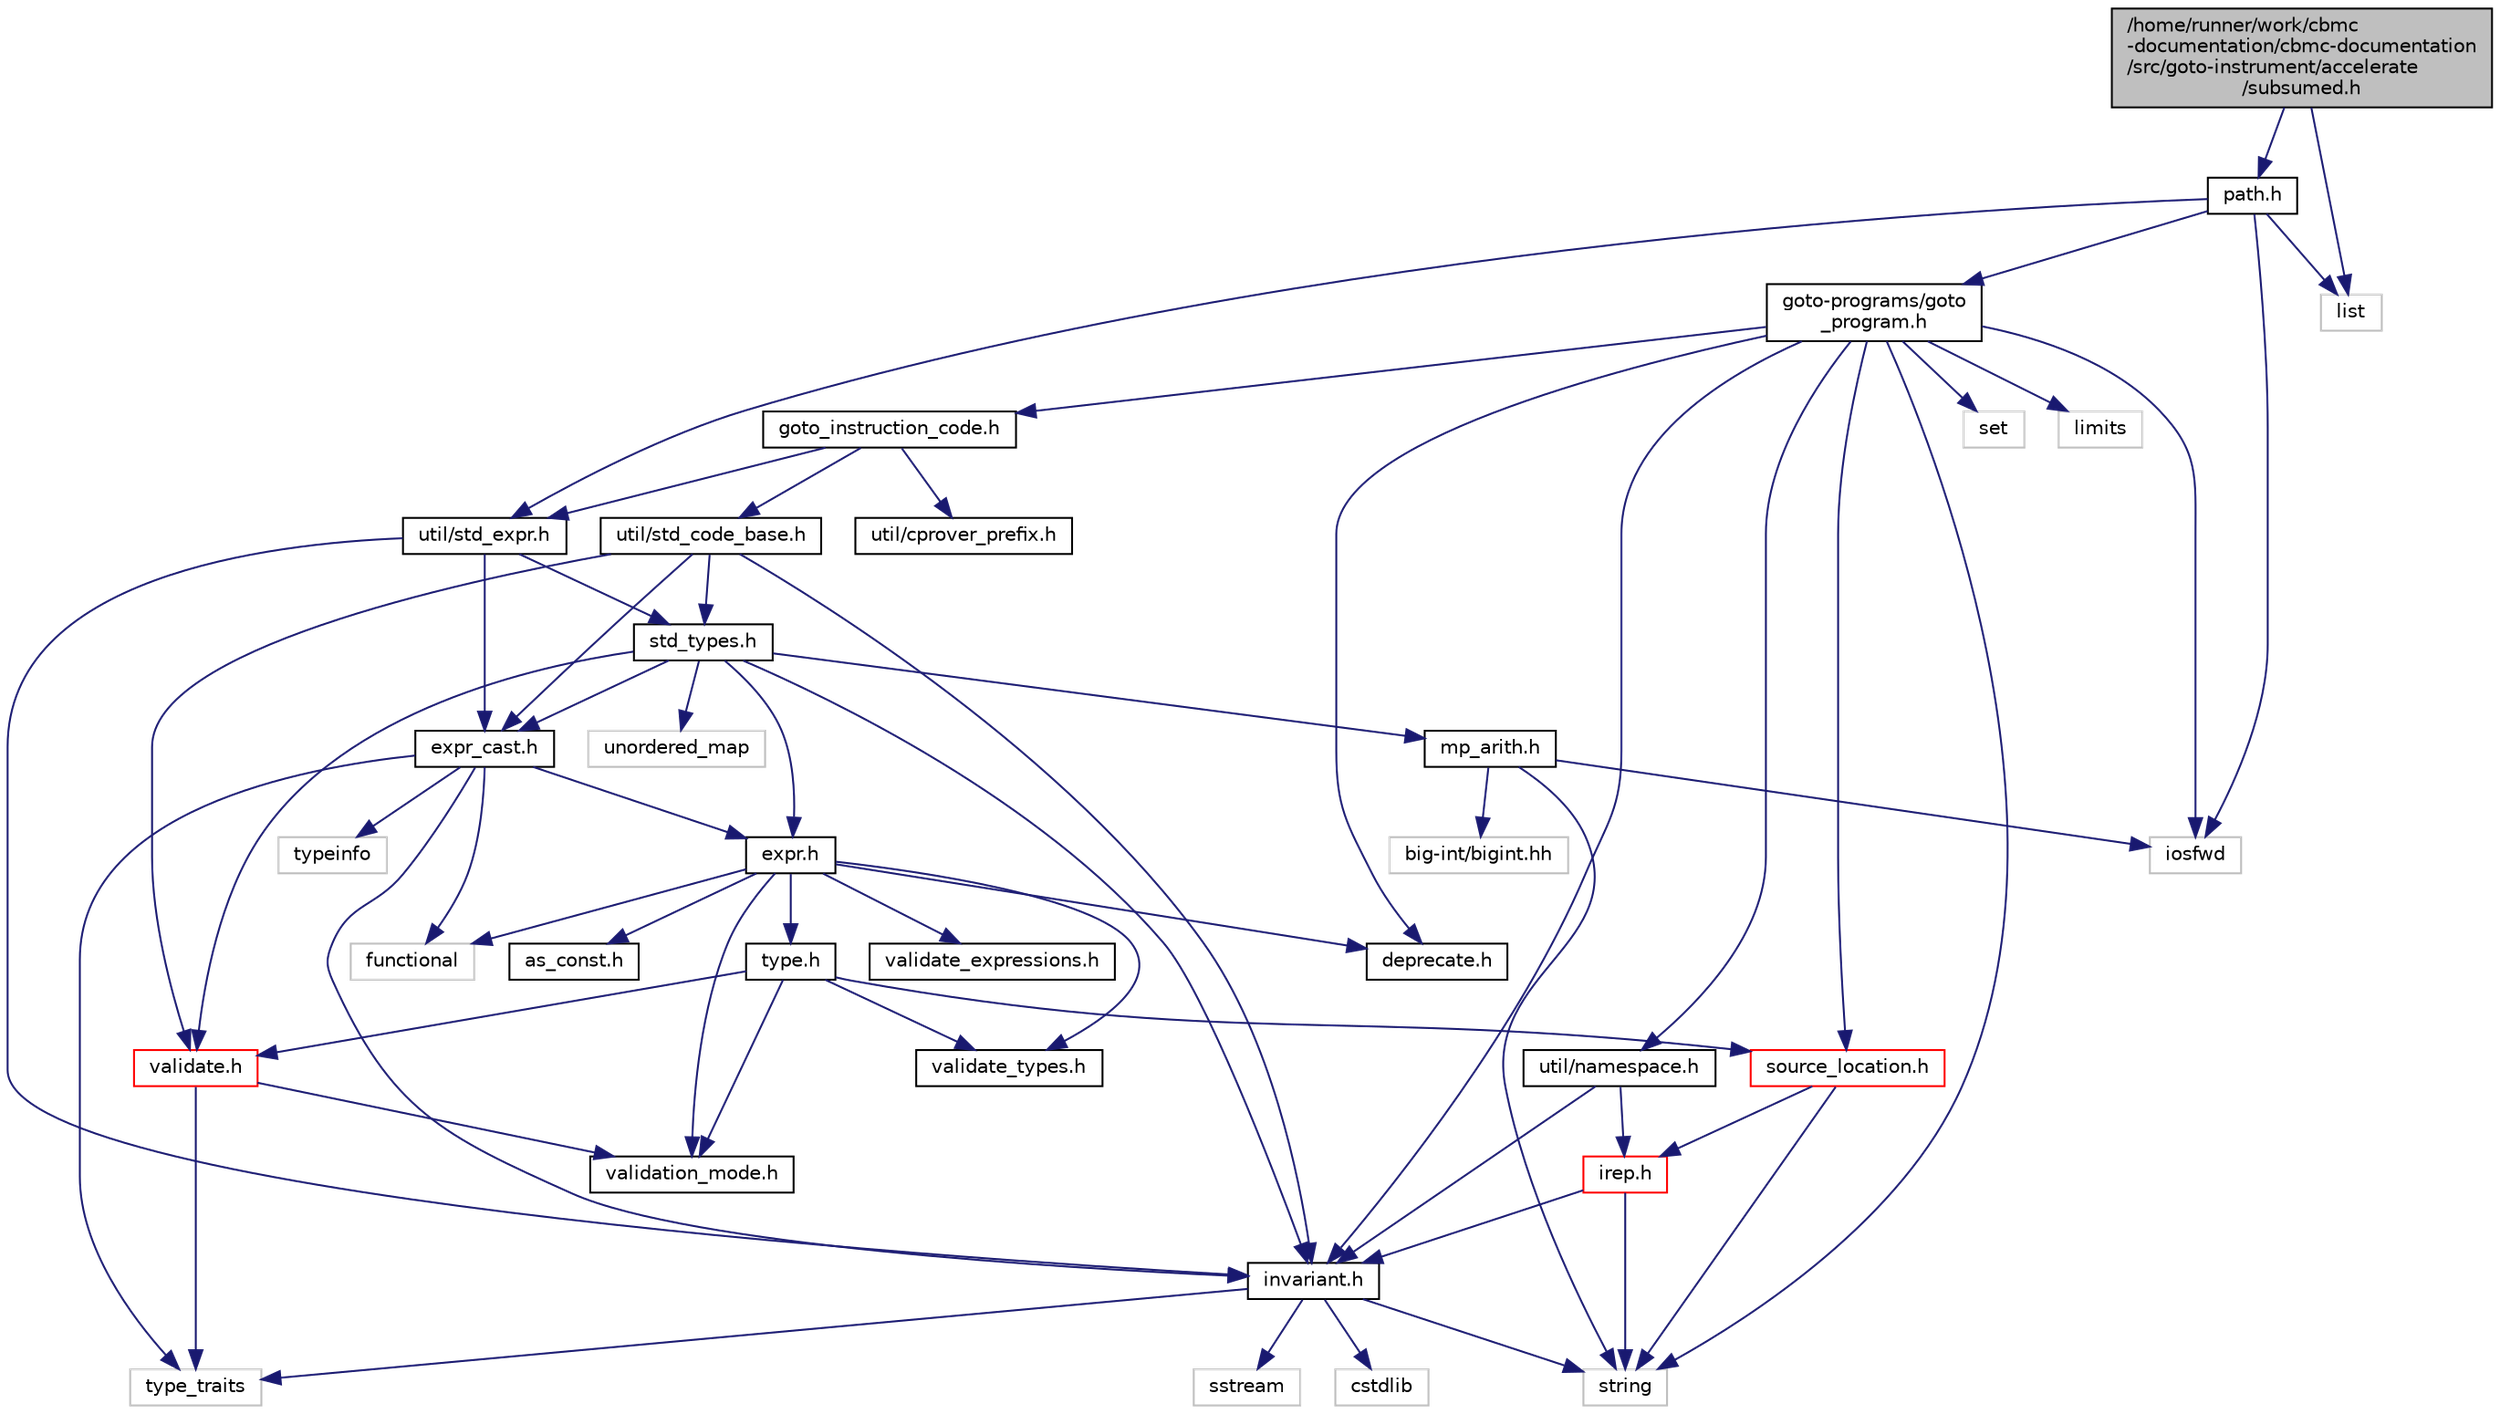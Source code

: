 digraph "/home/runner/work/cbmc-documentation/cbmc-documentation/src/goto-instrument/accelerate/subsumed.h"
{
 // LATEX_PDF_SIZE
  bgcolor="transparent";
  edge [fontname="Helvetica",fontsize="10",labelfontname="Helvetica",labelfontsize="10"];
  node [fontname="Helvetica",fontsize="10",shape=record];
  Node1 [label="/home/runner/work/cbmc\l-documentation/cbmc-documentation\l/src/goto-instrument/accelerate\l/subsumed.h",height=0.2,width=0.4,color="black", fillcolor="grey75", style="filled", fontcolor="black",tooltip=" "];
  Node1 -> Node2 [color="midnightblue",fontsize="10",style="solid",fontname="Helvetica"];
  Node2 [label="path.h",height=0.2,width=0.4,color="black",URL="$path_8h.html",tooltip=" "];
  Node2 -> Node3 [color="midnightblue",fontsize="10",style="solid",fontname="Helvetica"];
  Node3 [label="iosfwd",height=0.2,width=0.4,color="grey75",tooltip=" "];
  Node2 -> Node4 [color="midnightblue",fontsize="10",style="solid",fontname="Helvetica"];
  Node4 [label="list",height=0.2,width=0.4,color="grey75",tooltip=" "];
  Node2 -> Node5 [color="midnightblue",fontsize="10",style="solid",fontname="Helvetica"];
  Node5 [label="util/std_expr.h",height=0.2,width=0.4,color="black",URL="$std__expr_8h.html",tooltip=" "];
  Node5 -> Node6 [color="midnightblue",fontsize="10",style="solid",fontname="Helvetica"];
  Node6 [label="expr_cast.h",height=0.2,width=0.4,color="black",URL="$expr__cast_8h.html",tooltip="Templated functions to cast to specific exprt-derived classes."];
  Node6 -> Node7 [color="midnightblue",fontsize="10",style="solid",fontname="Helvetica"];
  Node7 [label="typeinfo",height=0.2,width=0.4,color="grey75",tooltip=" "];
  Node6 -> Node8 [color="midnightblue",fontsize="10",style="solid",fontname="Helvetica"];
  Node8 [label="type_traits",height=0.2,width=0.4,color="grey75",tooltip=" "];
  Node6 -> Node9 [color="midnightblue",fontsize="10",style="solid",fontname="Helvetica"];
  Node9 [label="functional",height=0.2,width=0.4,color="grey75",tooltip=" "];
  Node6 -> Node10 [color="midnightblue",fontsize="10",style="solid",fontname="Helvetica"];
  Node10 [label="invariant.h",height=0.2,width=0.4,color="black",URL="$src_2util_2invariant_8h.html",tooltip=" "];
  Node10 -> Node11 [color="midnightblue",fontsize="10",style="solid",fontname="Helvetica"];
  Node11 [label="cstdlib",height=0.2,width=0.4,color="grey75",tooltip=" "];
  Node10 -> Node12 [color="midnightblue",fontsize="10",style="solid",fontname="Helvetica"];
  Node12 [label="sstream",height=0.2,width=0.4,color="grey75",tooltip=" "];
  Node10 -> Node13 [color="midnightblue",fontsize="10",style="solid",fontname="Helvetica"];
  Node13 [label="string",height=0.2,width=0.4,color="grey75",tooltip=" "];
  Node10 -> Node8 [color="midnightblue",fontsize="10",style="solid",fontname="Helvetica"];
  Node6 -> Node14 [color="midnightblue",fontsize="10",style="solid",fontname="Helvetica"];
  Node14 [label="expr.h",height=0.2,width=0.4,color="black",URL="$expr_8h.html",tooltip=" "];
  Node14 -> Node15 [color="midnightblue",fontsize="10",style="solid",fontname="Helvetica"];
  Node15 [label="as_const.h",height=0.2,width=0.4,color="black",URL="$as__const_8h.html",tooltip=" "];
  Node14 -> Node16 [color="midnightblue",fontsize="10",style="solid",fontname="Helvetica"];
  Node16 [label="deprecate.h",height=0.2,width=0.4,color="black",URL="$deprecate_8h.html",tooltip=" "];
  Node14 -> Node17 [color="midnightblue",fontsize="10",style="solid",fontname="Helvetica"];
  Node17 [label="type.h",height=0.2,width=0.4,color="black",URL="$type_8h.html",tooltip=" "];
  Node17 -> Node18 [color="midnightblue",fontsize="10",style="solid",fontname="Helvetica"];
  Node18 [label="source_location.h",height=0.2,width=0.4,color="red",URL="$source__location_8h.html",tooltip=" "];
  Node18 -> Node19 [color="midnightblue",fontsize="10",style="solid",fontname="Helvetica"];
  Node19 [label="irep.h",height=0.2,width=0.4,color="red",URL="$irep_8h.html",tooltip=" "];
  Node19 -> Node13 [color="midnightblue",fontsize="10",style="solid",fontname="Helvetica"];
  Node19 -> Node10 [color="midnightblue",fontsize="10",style="solid",fontname="Helvetica"];
  Node18 -> Node13 [color="midnightblue",fontsize="10",style="solid",fontname="Helvetica"];
  Node17 -> Node36 [color="midnightblue",fontsize="10",style="solid",fontname="Helvetica"];
  Node36 [label="validate.h",height=0.2,width=0.4,color="red",URL="$validate_8h.html",tooltip=" "];
  Node36 -> Node8 [color="midnightblue",fontsize="10",style="solid",fontname="Helvetica"];
  Node36 -> Node38 [color="midnightblue",fontsize="10",style="solid",fontname="Helvetica"];
  Node38 [label="validation_mode.h",height=0.2,width=0.4,color="black",URL="$validation__mode_8h.html",tooltip=" "];
  Node17 -> Node39 [color="midnightblue",fontsize="10",style="solid",fontname="Helvetica"];
  Node39 [label="validate_types.h",height=0.2,width=0.4,color="black",URL="$validate__types_8h.html",tooltip=" "];
  Node17 -> Node38 [color="midnightblue",fontsize="10",style="solid",fontname="Helvetica"];
  Node14 -> Node40 [color="midnightblue",fontsize="10",style="solid",fontname="Helvetica"];
  Node40 [label="validate_expressions.h",height=0.2,width=0.4,color="black",URL="$validate__expressions_8h.html",tooltip=" "];
  Node14 -> Node39 [color="midnightblue",fontsize="10",style="solid",fontname="Helvetica"];
  Node14 -> Node38 [color="midnightblue",fontsize="10",style="solid",fontname="Helvetica"];
  Node14 -> Node9 [color="midnightblue",fontsize="10",style="solid",fontname="Helvetica"];
  Node5 -> Node10 [color="midnightblue",fontsize="10",style="solid",fontname="Helvetica"];
  Node5 -> Node41 [color="midnightblue",fontsize="10",style="solid",fontname="Helvetica"];
  Node41 [label="std_types.h",height=0.2,width=0.4,color="black",URL="$std__types_8h.html",tooltip=" "];
  Node41 -> Node14 [color="midnightblue",fontsize="10",style="solid",fontname="Helvetica"];
  Node41 -> Node6 [color="midnightblue",fontsize="10",style="solid",fontname="Helvetica"];
  Node41 -> Node10 [color="midnightblue",fontsize="10",style="solid",fontname="Helvetica"];
  Node41 -> Node42 [color="midnightblue",fontsize="10",style="solid",fontname="Helvetica"];
  Node42 [label="mp_arith.h",height=0.2,width=0.4,color="black",URL="$mp__arith_8h.html",tooltip=" "];
  Node42 -> Node3 [color="midnightblue",fontsize="10",style="solid",fontname="Helvetica"];
  Node42 -> Node13 [color="midnightblue",fontsize="10",style="solid",fontname="Helvetica"];
  Node42 -> Node43 [color="midnightblue",fontsize="10",style="solid",fontname="Helvetica"];
  Node43 [label="big-int/bigint.hh",height=0.2,width=0.4,color="grey75",tooltip=" "];
  Node41 -> Node36 [color="midnightblue",fontsize="10",style="solid",fontname="Helvetica"];
  Node41 -> Node26 [color="midnightblue",fontsize="10",style="solid",fontname="Helvetica"];
  Node26 [label="unordered_map",height=0.2,width=0.4,color="grey75",tooltip=" "];
  Node2 -> Node44 [color="midnightblue",fontsize="10",style="solid",fontname="Helvetica"];
  Node44 [label="goto-programs/goto\l_program.h",height=0.2,width=0.4,color="black",URL="$goto__program_8h.html",tooltip=" "];
  Node44 -> Node45 [color="midnightblue",fontsize="10",style="solid",fontname="Helvetica"];
  Node45 [label="goto_instruction_code.h",height=0.2,width=0.4,color="black",URL="$goto__instruction__code_8h.html",tooltip=" "];
  Node45 -> Node46 [color="midnightblue",fontsize="10",style="solid",fontname="Helvetica"];
  Node46 [label="util/cprover_prefix.h",height=0.2,width=0.4,color="black",URL="$cprover__prefix_8h.html",tooltip=" "];
  Node45 -> Node47 [color="midnightblue",fontsize="10",style="solid",fontname="Helvetica"];
  Node47 [label="util/std_code_base.h",height=0.2,width=0.4,color="black",URL="$std__code__base_8h.html",tooltip=" "];
  Node47 -> Node6 [color="midnightblue",fontsize="10",style="solid",fontname="Helvetica"];
  Node47 -> Node10 [color="midnightblue",fontsize="10",style="solid",fontname="Helvetica"];
  Node47 -> Node41 [color="midnightblue",fontsize="10",style="solid",fontname="Helvetica"];
  Node47 -> Node36 [color="midnightblue",fontsize="10",style="solid",fontname="Helvetica"];
  Node45 -> Node5 [color="midnightblue",fontsize="10",style="solid",fontname="Helvetica"];
  Node44 -> Node3 [color="midnightblue",fontsize="10",style="solid",fontname="Helvetica"];
  Node44 -> Node48 [color="midnightblue",fontsize="10",style="solid",fontname="Helvetica"];
  Node48 [label="set",height=0.2,width=0.4,color="grey75",tooltip=" "];
  Node44 -> Node49 [color="midnightblue",fontsize="10",style="solid",fontname="Helvetica"];
  Node49 [label="limits",height=0.2,width=0.4,color="grey75",tooltip=" "];
  Node44 -> Node13 [color="midnightblue",fontsize="10",style="solid",fontname="Helvetica"];
  Node44 -> Node16 [color="midnightblue",fontsize="10",style="solid",fontname="Helvetica"];
  Node44 -> Node10 [color="midnightblue",fontsize="10",style="solid",fontname="Helvetica"];
  Node44 -> Node50 [color="midnightblue",fontsize="10",style="solid",fontname="Helvetica"];
  Node50 [label="util/namespace.h",height=0.2,width=0.4,color="black",URL="$namespace_8h.html",tooltip=" "];
  Node50 -> Node10 [color="midnightblue",fontsize="10",style="solid",fontname="Helvetica"];
  Node50 -> Node19 [color="midnightblue",fontsize="10",style="solid",fontname="Helvetica"];
  Node44 -> Node18 [color="midnightblue",fontsize="10",style="solid",fontname="Helvetica"];
  Node1 -> Node4 [color="midnightblue",fontsize="10",style="solid",fontname="Helvetica"];
}
